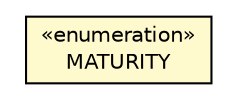 #!/usr/local/bin/dot
#
# Class diagram 
# Generated by UMLGraph version R5_6-24-gf6e263 (http://www.umlgraph.org/)
#

digraph G {
	edge [fontname="Helvetica",fontsize=10,labelfontname="Helvetica",labelfontsize=10];
	node [fontname="Helvetica",fontsize=10,shape=plaintext];
	nodesep=0.25;
	ranksep=0.5;
	// com.orientechnologies.common.util.OApi.MATURITY
	c615967 [label=<<table title="com.orientechnologies.common.util.OApi.MATURITY" border="0" cellborder="1" cellspacing="0" cellpadding="2" port="p" bgcolor="lemonChiffon" href="./OApi.MATURITY.html">
		<tr><td><table border="0" cellspacing="0" cellpadding="1">
<tr><td align="center" balign="center"> &#171;enumeration&#187; </td></tr>
<tr><td align="center" balign="center"> MATURITY </td></tr>
		</table></td></tr>
		</table>>, URL="./OApi.MATURITY.html", fontname="Helvetica", fontcolor="black", fontsize=10.0];
}

